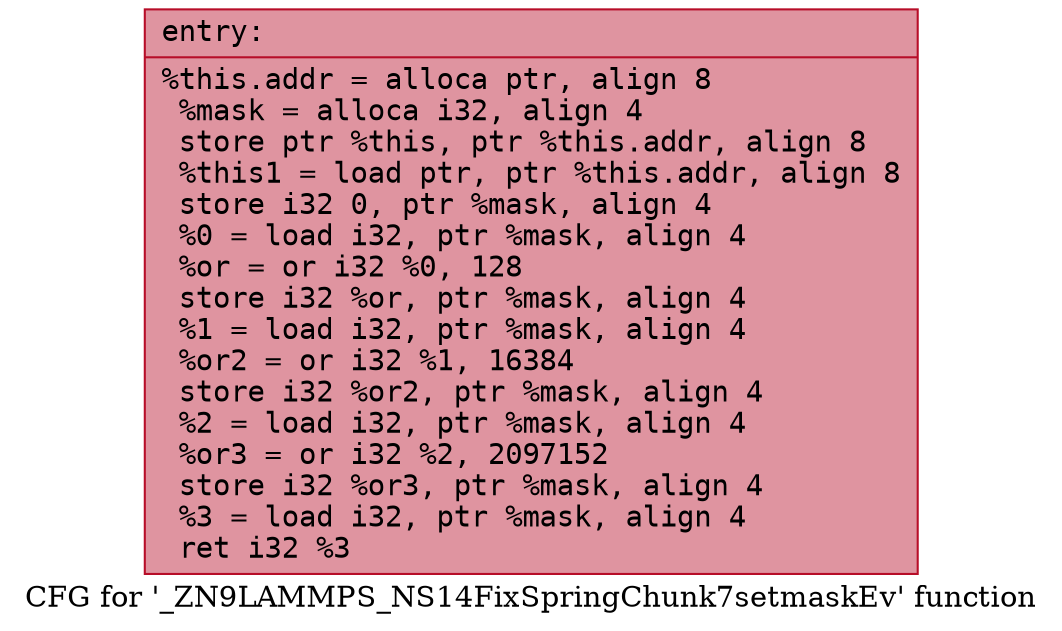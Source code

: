 digraph "CFG for '_ZN9LAMMPS_NS14FixSpringChunk7setmaskEv' function" {
	label="CFG for '_ZN9LAMMPS_NS14FixSpringChunk7setmaskEv' function";

	Node0x55577bc63450 [shape=record,color="#b70d28ff", style=filled, fillcolor="#b70d2870" fontname="Courier",label="{entry:\l|  %this.addr = alloca ptr, align 8\l  %mask = alloca i32, align 4\l  store ptr %this, ptr %this.addr, align 8\l  %this1 = load ptr, ptr %this.addr, align 8\l  store i32 0, ptr %mask, align 4\l  %0 = load i32, ptr %mask, align 4\l  %or = or i32 %0, 128\l  store i32 %or, ptr %mask, align 4\l  %1 = load i32, ptr %mask, align 4\l  %or2 = or i32 %1, 16384\l  store i32 %or2, ptr %mask, align 4\l  %2 = load i32, ptr %mask, align 4\l  %or3 = or i32 %2, 2097152\l  store i32 %or3, ptr %mask, align 4\l  %3 = load i32, ptr %mask, align 4\l  ret i32 %3\l}"];
}
